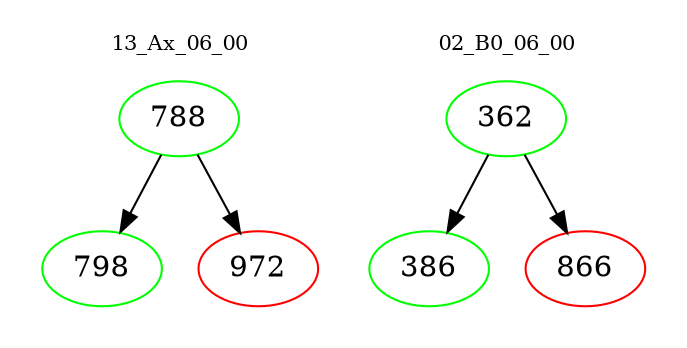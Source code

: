 digraph{
subgraph cluster_0 {
color = white
label = "13_Ax_06_00";
fontsize=10;
T0_788 [label="788", color="green"]
T0_788 -> T0_798 [color="black"]
T0_798 [label="798", color="green"]
T0_788 -> T0_972 [color="black"]
T0_972 [label="972", color="red"]
}
subgraph cluster_1 {
color = white
label = "02_B0_06_00";
fontsize=10;
T1_362 [label="362", color="green"]
T1_362 -> T1_386 [color="black"]
T1_386 [label="386", color="green"]
T1_362 -> T1_866 [color="black"]
T1_866 [label="866", color="red"]
}
}
